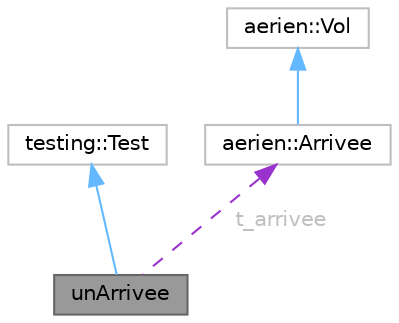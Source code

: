 digraph "unArrivee"
{
 // LATEX_PDF_SIZE
  bgcolor="transparent";
  edge [fontname=Helvetica,fontsize=10,labelfontname=Helvetica,labelfontsize=10];
  node [fontname=Helvetica,fontsize=10,shape=box,height=0.2,width=0.4];
  Node1 [id="Node000001",label="unArrivee",height=0.2,width=0.4,color="gray40", fillcolor="grey60", style="filled", fontcolor="black",tooltip="Fixture pour les tests unitaires sur un objet Arrivee."];
  Node2 -> Node1 [id="edge1_Node000001_Node000002",dir="back",color="steelblue1",style="solid",tooltip=" "];
  Node2 [id="Node000002",label="testing::Test",height=0.2,width=0.4,color="grey75", fillcolor="white", style="filled",tooltip=" "];
  Node3 -> Node1 [id="edge2_Node000001_Node000003",dir="back",color="darkorchid3",style="dashed",tooltip=" ",label=<<TABLE CELLBORDER="0" BORDER="0"><TR><TD VALIGN="top" ALIGN="LEFT" CELLPADDING="1" CELLSPACING="0">t_arrivee</TD></TR>
</TABLE>> ,fontcolor="grey" ];
  Node3 [id="Node000003",label="aerien::Arrivee",height=0.2,width=0.4,color="grey75", fillcolor="white", style="filled",URL="$classaerien_1_1_arrivee.html",tooltip=" "];
  Node4 -> Node3 [id="edge3_Node000003_Node000004",dir="back",color="steelblue1",style="solid",tooltip=" "];
  Node4 [id="Node000004",label="aerien::Vol",height=0.2,width=0.4,color="grey75", fillcolor="white", style="filled",URL="$classaerien_1_1_vol.html",tooltip=" "];
}
